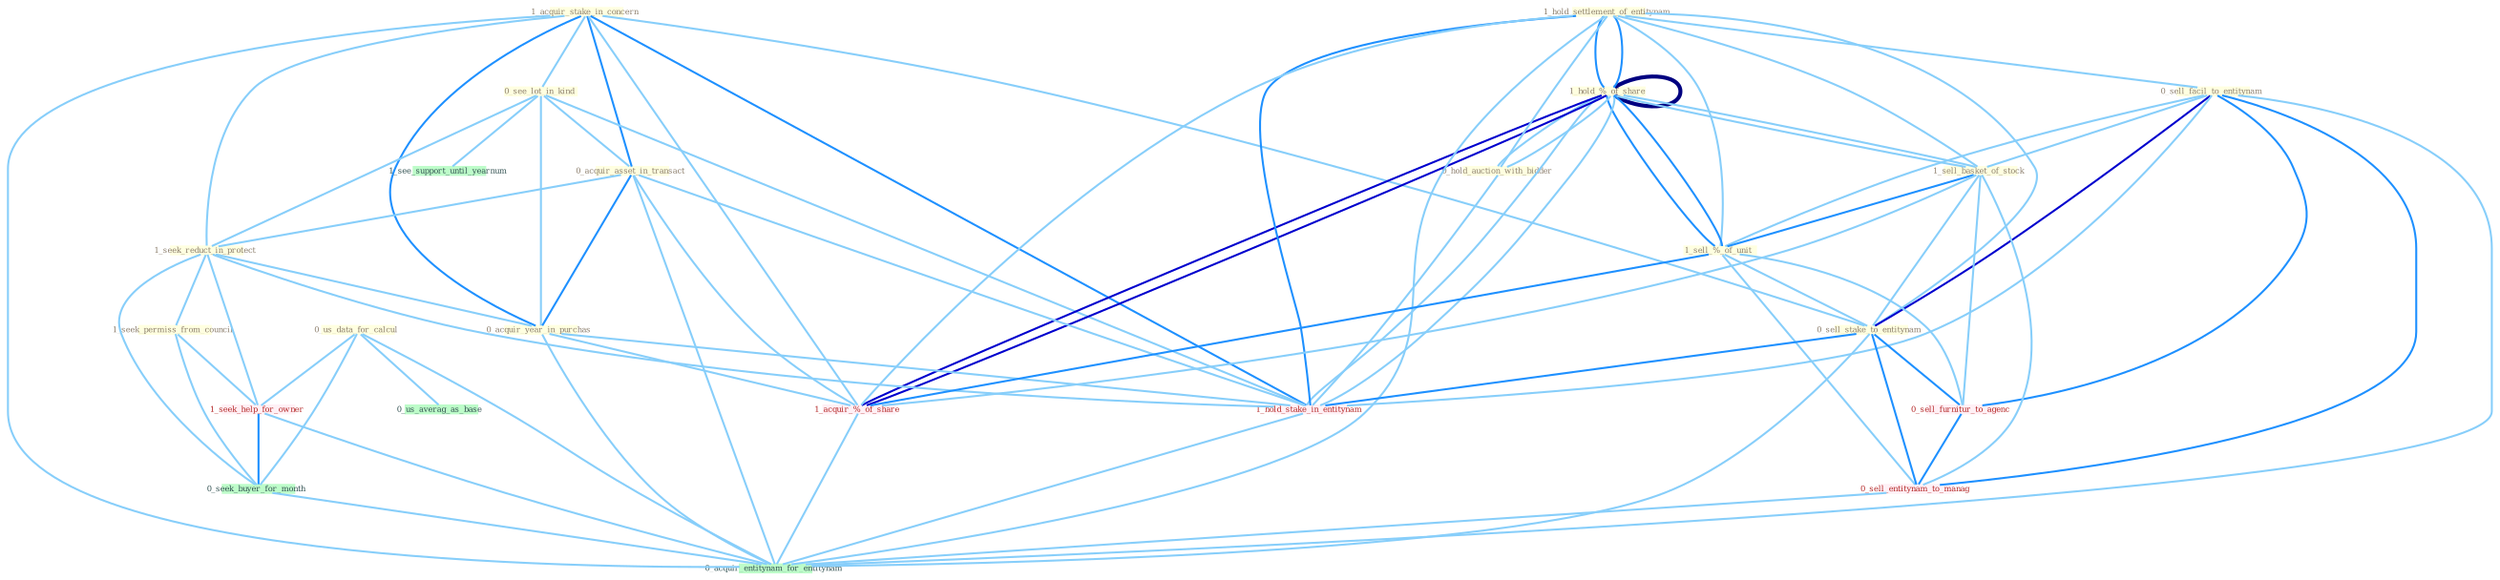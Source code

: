 Graph G{ 
    node
    [shape=polygon,style=filled,width=.5,height=.06,color="#BDFCC9",fixedsize=true,fontsize=4,
    fontcolor="#2f4f4f"];
    {node
    [color="#ffffe0", fontcolor="#8b7d6b"] "1_acquir_stake_in_concern " "0_see_lot_in_kind " "1_hold_%_of_share " "1_hold_settlement_of_entitynam " "0_sell_facil_to_entitynam " "0_acquir_asset_in_transact " "1_seek_reduct_in_protect " "0_hold_auction_with_bidder " "1_sell_basket_of_stock " "0_us_data_for_calcul " "0_acquir_year_in_purchas " "1_sell_%_of_unit " "1_seek_permiss_from_council " "0_sell_stake_to_entitynam "}
{node [color="#fff0f5", fontcolor="#b22222"] "1_hold_%_of_share " "1_hold_stake_in_entitynam " "1_seek_help_for_owner " "1_acquir_%_of_share " "0_sell_furnitur_to_agenc " "0_sell_entitynam_to_manag "}
edge [color="#B0E2FF"];

	"1_acquir_stake_in_concern " -- "0_see_lot_in_kind " [w="1", color="#87cefa" ];
	"1_acquir_stake_in_concern " -- "0_acquir_asset_in_transact " [w="2", color="#1e90ff" , len=0.8];
	"1_acquir_stake_in_concern " -- "1_seek_reduct_in_protect " [w="1", color="#87cefa" ];
	"1_acquir_stake_in_concern " -- "0_acquir_year_in_purchas " [w="2", color="#1e90ff" , len=0.8];
	"1_acquir_stake_in_concern " -- "0_sell_stake_to_entitynam " [w="1", color="#87cefa" ];
	"1_acquir_stake_in_concern " -- "1_hold_stake_in_entitynam " [w="2", color="#1e90ff" , len=0.8];
	"1_acquir_stake_in_concern " -- "1_acquir_%_of_share " [w="1", color="#87cefa" ];
	"1_acquir_stake_in_concern " -- "0_acquir_entitynam_for_entitynam " [w="1", color="#87cefa" ];
	"0_see_lot_in_kind " -- "0_acquir_asset_in_transact " [w="1", color="#87cefa" ];
	"0_see_lot_in_kind " -- "1_seek_reduct_in_protect " [w="1", color="#87cefa" ];
	"0_see_lot_in_kind " -- "0_acquir_year_in_purchas " [w="1", color="#87cefa" ];
	"0_see_lot_in_kind " -- "1_hold_stake_in_entitynam " [w="1", color="#87cefa" ];
	"0_see_lot_in_kind " -- "1_see_support_until_yearnum " [w="1", color="#87cefa" ];
	"1_hold_%_of_share " -- "1_hold_settlement_of_entitynam " [w="2", color="#1e90ff" , len=0.8];
	"1_hold_%_of_share " -- "0_hold_auction_with_bidder " [w="1", color="#87cefa" ];
	"1_hold_%_of_share " -- "1_sell_basket_of_stock " [w="1", color="#87cefa" ];
	"1_hold_%_of_share " -- "1_sell_%_of_unit " [w="2", color="#1e90ff" , len=0.8];
	"1_hold_%_of_share " -- "1_hold_%_of_share " [w="4", style=bold, color="#000080", len=0.4];
	"1_hold_%_of_share " -- "1_hold_stake_in_entitynam " [w="1", color="#87cefa" ];
	"1_hold_%_of_share " -- "1_acquir_%_of_share " [w="3", color="#0000cd" , len=0.6];
	"1_hold_settlement_of_entitynam " -- "0_sell_facil_to_entitynam " [w="1", color="#87cefa" ];
	"1_hold_settlement_of_entitynam " -- "0_hold_auction_with_bidder " [w="1", color="#87cefa" ];
	"1_hold_settlement_of_entitynam " -- "1_sell_basket_of_stock " [w="1", color="#87cefa" ];
	"1_hold_settlement_of_entitynam " -- "1_sell_%_of_unit " [w="1", color="#87cefa" ];
	"1_hold_settlement_of_entitynam " -- "0_sell_stake_to_entitynam " [w="1", color="#87cefa" ];
	"1_hold_settlement_of_entitynam " -- "1_hold_%_of_share " [w="2", color="#1e90ff" , len=0.8];
	"1_hold_settlement_of_entitynam " -- "1_hold_stake_in_entitynam " [w="2", color="#1e90ff" , len=0.8];
	"1_hold_settlement_of_entitynam " -- "1_acquir_%_of_share " [w="1", color="#87cefa" ];
	"1_hold_settlement_of_entitynam " -- "0_acquir_entitynam_for_entitynam " [w="1", color="#87cefa" ];
	"0_sell_facil_to_entitynam " -- "1_sell_basket_of_stock " [w="1", color="#87cefa" ];
	"0_sell_facil_to_entitynam " -- "1_sell_%_of_unit " [w="1", color="#87cefa" ];
	"0_sell_facil_to_entitynam " -- "0_sell_stake_to_entitynam " [w="3", color="#0000cd" , len=0.6];
	"0_sell_facil_to_entitynam " -- "1_hold_stake_in_entitynam " [w="1", color="#87cefa" ];
	"0_sell_facil_to_entitynam " -- "0_sell_furnitur_to_agenc " [w="2", color="#1e90ff" , len=0.8];
	"0_sell_facil_to_entitynam " -- "0_sell_entitynam_to_manag " [w="2", color="#1e90ff" , len=0.8];
	"0_sell_facil_to_entitynam " -- "0_acquir_entitynam_for_entitynam " [w="1", color="#87cefa" ];
	"0_acquir_asset_in_transact " -- "1_seek_reduct_in_protect " [w="1", color="#87cefa" ];
	"0_acquir_asset_in_transact " -- "0_acquir_year_in_purchas " [w="2", color="#1e90ff" , len=0.8];
	"0_acquir_asset_in_transact " -- "1_hold_stake_in_entitynam " [w="1", color="#87cefa" ];
	"0_acquir_asset_in_transact " -- "1_acquir_%_of_share " [w="1", color="#87cefa" ];
	"0_acquir_asset_in_transact " -- "0_acquir_entitynam_for_entitynam " [w="1", color="#87cefa" ];
	"1_seek_reduct_in_protect " -- "0_acquir_year_in_purchas " [w="1", color="#87cefa" ];
	"1_seek_reduct_in_protect " -- "1_seek_permiss_from_council " [w="1", color="#87cefa" ];
	"1_seek_reduct_in_protect " -- "1_hold_stake_in_entitynam " [w="1", color="#87cefa" ];
	"1_seek_reduct_in_protect " -- "1_seek_help_for_owner " [w="1", color="#87cefa" ];
	"1_seek_reduct_in_protect " -- "0_seek_buyer_for_month " [w="1", color="#87cefa" ];
	"0_hold_auction_with_bidder " -- "1_hold_%_of_share " [w="1", color="#87cefa" ];
	"0_hold_auction_with_bidder " -- "1_hold_stake_in_entitynam " [w="1", color="#87cefa" ];
	"1_sell_basket_of_stock " -- "1_sell_%_of_unit " [w="2", color="#1e90ff" , len=0.8];
	"1_sell_basket_of_stock " -- "0_sell_stake_to_entitynam " [w="1", color="#87cefa" ];
	"1_sell_basket_of_stock " -- "1_hold_%_of_share " [w="1", color="#87cefa" ];
	"1_sell_basket_of_stock " -- "1_acquir_%_of_share " [w="1", color="#87cefa" ];
	"1_sell_basket_of_stock " -- "0_sell_furnitur_to_agenc " [w="1", color="#87cefa" ];
	"1_sell_basket_of_stock " -- "0_sell_entitynam_to_manag " [w="1", color="#87cefa" ];
	"0_us_data_for_calcul " -- "1_seek_help_for_owner " [w="1", color="#87cefa" ];
	"0_us_data_for_calcul " -- "0_seek_buyer_for_month " [w="1", color="#87cefa" ];
	"0_us_data_for_calcul " -- "0_us_averag_as_base " [w="1", color="#87cefa" ];
	"0_us_data_for_calcul " -- "0_acquir_entitynam_for_entitynam " [w="1", color="#87cefa" ];
	"0_acquir_year_in_purchas " -- "1_hold_stake_in_entitynam " [w="1", color="#87cefa" ];
	"0_acquir_year_in_purchas " -- "1_acquir_%_of_share " [w="1", color="#87cefa" ];
	"0_acquir_year_in_purchas " -- "0_acquir_entitynam_for_entitynam " [w="1", color="#87cefa" ];
	"1_sell_%_of_unit " -- "0_sell_stake_to_entitynam " [w="1", color="#87cefa" ];
	"1_sell_%_of_unit " -- "1_hold_%_of_share " [w="2", color="#1e90ff" , len=0.8];
	"1_sell_%_of_unit " -- "1_acquir_%_of_share " [w="2", color="#1e90ff" , len=0.8];
	"1_sell_%_of_unit " -- "0_sell_furnitur_to_agenc " [w="1", color="#87cefa" ];
	"1_sell_%_of_unit " -- "0_sell_entitynam_to_manag " [w="1", color="#87cefa" ];
	"1_seek_permiss_from_council " -- "1_seek_help_for_owner " [w="1", color="#87cefa" ];
	"1_seek_permiss_from_council " -- "0_seek_buyer_for_month " [w="1", color="#87cefa" ];
	"0_sell_stake_to_entitynam " -- "1_hold_stake_in_entitynam " [w="2", color="#1e90ff" , len=0.8];
	"0_sell_stake_to_entitynam " -- "0_sell_furnitur_to_agenc " [w="2", color="#1e90ff" , len=0.8];
	"0_sell_stake_to_entitynam " -- "0_sell_entitynam_to_manag " [w="2", color="#1e90ff" , len=0.8];
	"0_sell_stake_to_entitynam " -- "0_acquir_entitynam_for_entitynam " [w="1", color="#87cefa" ];
	"1_hold_%_of_share " -- "1_hold_stake_in_entitynam " [w="1", color="#87cefa" ];
	"1_hold_%_of_share " -- "1_acquir_%_of_share " [w="3", color="#0000cd" , len=0.6];
	"1_hold_stake_in_entitynam " -- "0_acquir_entitynam_for_entitynam " [w="1", color="#87cefa" ];
	"1_seek_help_for_owner " -- "0_seek_buyer_for_month " [w="2", color="#1e90ff" , len=0.8];
	"1_seek_help_for_owner " -- "0_acquir_entitynam_for_entitynam " [w="1", color="#87cefa" ];
	"0_seek_buyer_for_month " -- "0_acquir_entitynam_for_entitynam " [w="1", color="#87cefa" ];
	"1_acquir_%_of_share " -- "0_acquir_entitynam_for_entitynam " [w="1", color="#87cefa" ];
	"0_sell_furnitur_to_agenc " -- "0_sell_entitynam_to_manag " [w="2", color="#1e90ff" , len=0.8];
	"0_sell_entitynam_to_manag " -- "0_acquir_entitynam_for_entitynam " [w="1", color="#87cefa" ];
}